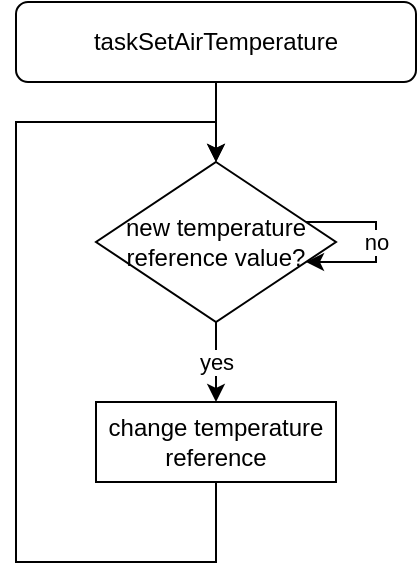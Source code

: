 <mxfile version="15.9.4" type="device"><diagram id="C5RBs43oDa-KdzZeNtuy" name="Page-1"><mxGraphModel dx="546" dy="257" grid="1" gridSize="10" guides="1" tooltips="1" connect="1" arrows="1" fold="1" page="1" pageScale="1" pageWidth="827" pageHeight="1169" math="0" shadow="0"><root><mxCell id="WIyWlLk6GJQsqaUBKTNV-0"/><mxCell id="WIyWlLk6GJQsqaUBKTNV-1" parent="WIyWlLk6GJQsqaUBKTNV-0"/><mxCell id="kXIF5lAyFnLGbSisuO0o-7" value="" style="edgeStyle=orthogonalEdgeStyle;rounded=0;orthogonalLoop=1;jettySize=auto;html=1;fontSize=10;" parent="WIyWlLk6GJQsqaUBKTNV-1" source="kXIF5lAyFnLGbSisuO0o-2" edge="1"><mxGeometry relative="1" as="geometry"><mxPoint x="380" y="160" as="targetPoint"/></mxGeometry></mxCell><mxCell id="kXIF5lAyFnLGbSisuO0o-2" value="taskSetAirTemperature" style="rounded=1;whiteSpace=wrap;html=1;" parent="WIyWlLk6GJQsqaUBKTNV-1" vertex="1"><mxGeometry x="280" y="80" width="200" height="40" as="geometry"/></mxCell><mxCell id="KD7gQ-MLyxfakXhrzJCq-33" style="edgeStyle=orthogonalEdgeStyle;rounded=0;orthogonalLoop=1;jettySize=auto;html=1;entryX=0.5;entryY=0;entryDx=0;entryDy=0;" edge="1" parent="WIyWlLk6GJQsqaUBKTNV-1" source="KD7gQ-MLyxfakXhrzJCq-29" target="KD7gQ-MLyxfakXhrzJCq-30"><mxGeometry relative="1" as="geometry"><Array as="points"><mxPoint x="380" y="360"/><mxPoint x="280" y="360"/><mxPoint x="280" y="140"/><mxPoint x="380" y="140"/></Array></mxGeometry></mxCell><mxCell id="KD7gQ-MLyxfakXhrzJCq-29" value="change temperature reference" style="rounded=0;whiteSpace=wrap;html=1;" vertex="1" parent="WIyWlLk6GJQsqaUBKTNV-1"><mxGeometry x="320" y="280" width="120" height="40" as="geometry"/></mxCell><mxCell id="KD7gQ-MLyxfakXhrzJCq-31" value="yes" style="edgeStyle=orthogonalEdgeStyle;rounded=0;orthogonalLoop=1;jettySize=auto;html=1;" edge="1" parent="WIyWlLk6GJQsqaUBKTNV-1" source="KD7gQ-MLyxfakXhrzJCq-30" target="KD7gQ-MLyxfakXhrzJCq-29"><mxGeometry relative="1" as="geometry"/></mxCell><mxCell id="KD7gQ-MLyxfakXhrzJCq-30" value="new temperature reference value?" style="rhombus;whiteSpace=wrap;html=1;" vertex="1" parent="WIyWlLk6GJQsqaUBKTNV-1"><mxGeometry x="320" y="160" width="120" height="80" as="geometry"/></mxCell><mxCell id="KD7gQ-MLyxfakXhrzJCq-32" value="no" style="edgeStyle=orthogonalEdgeStyle;rounded=0;orthogonalLoop=1;jettySize=auto;html=1;" edge="1" parent="WIyWlLk6GJQsqaUBKTNV-1" source="KD7gQ-MLyxfakXhrzJCq-30" target="KD7gQ-MLyxfakXhrzJCq-30"><mxGeometry relative="1" as="geometry"/></mxCell></root></mxGraphModel></diagram></mxfile>